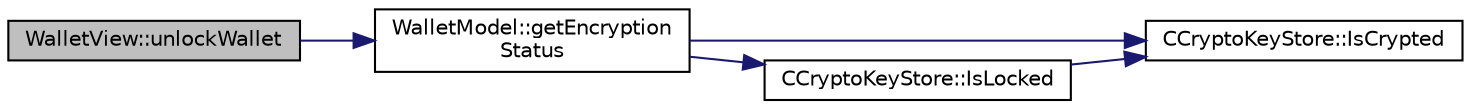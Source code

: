 digraph "WalletView::unlockWallet"
{
  edge [fontname="Helvetica",fontsize="10",labelfontname="Helvetica",labelfontsize="10"];
  node [fontname="Helvetica",fontsize="10",shape=record];
  rankdir="LR";
  Node604 [label="WalletView::unlockWallet",height=0.2,width=0.4,color="black", fillcolor="grey75", style="filled", fontcolor="black"];
  Node604 -> Node605 [color="midnightblue",fontsize="10",style="solid",fontname="Helvetica"];
  Node605 [label="WalletModel::getEncryption\lStatus",height=0.2,width=0.4,color="black", fillcolor="white", style="filled",URL="$class_wallet_model.html#aa89632d2019414f2ab85674cd4d01398"];
  Node605 -> Node606 [color="midnightblue",fontsize="10",style="solid",fontname="Helvetica"];
  Node606 [label="CCryptoKeyStore::IsCrypted",height=0.2,width=0.4,color="black", fillcolor="white", style="filled",URL="$class_c_crypto_key_store.html#acc8fed44366c98fb481333ca6e867088"];
  Node605 -> Node607 [color="midnightblue",fontsize="10",style="solid",fontname="Helvetica"];
  Node607 [label="CCryptoKeyStore::IsLocked",height=0.2,width=0.4,color="black", fillcolor="white", style="filled",URL="$class_c_crypto_key_store.html#a52919fa284a3aa10f1b4bd6018b6dbee"];
  Node607 -> Node606 [color="midnightblue",fontsize="10",style="solid",fontname="Helvetica"];
}
